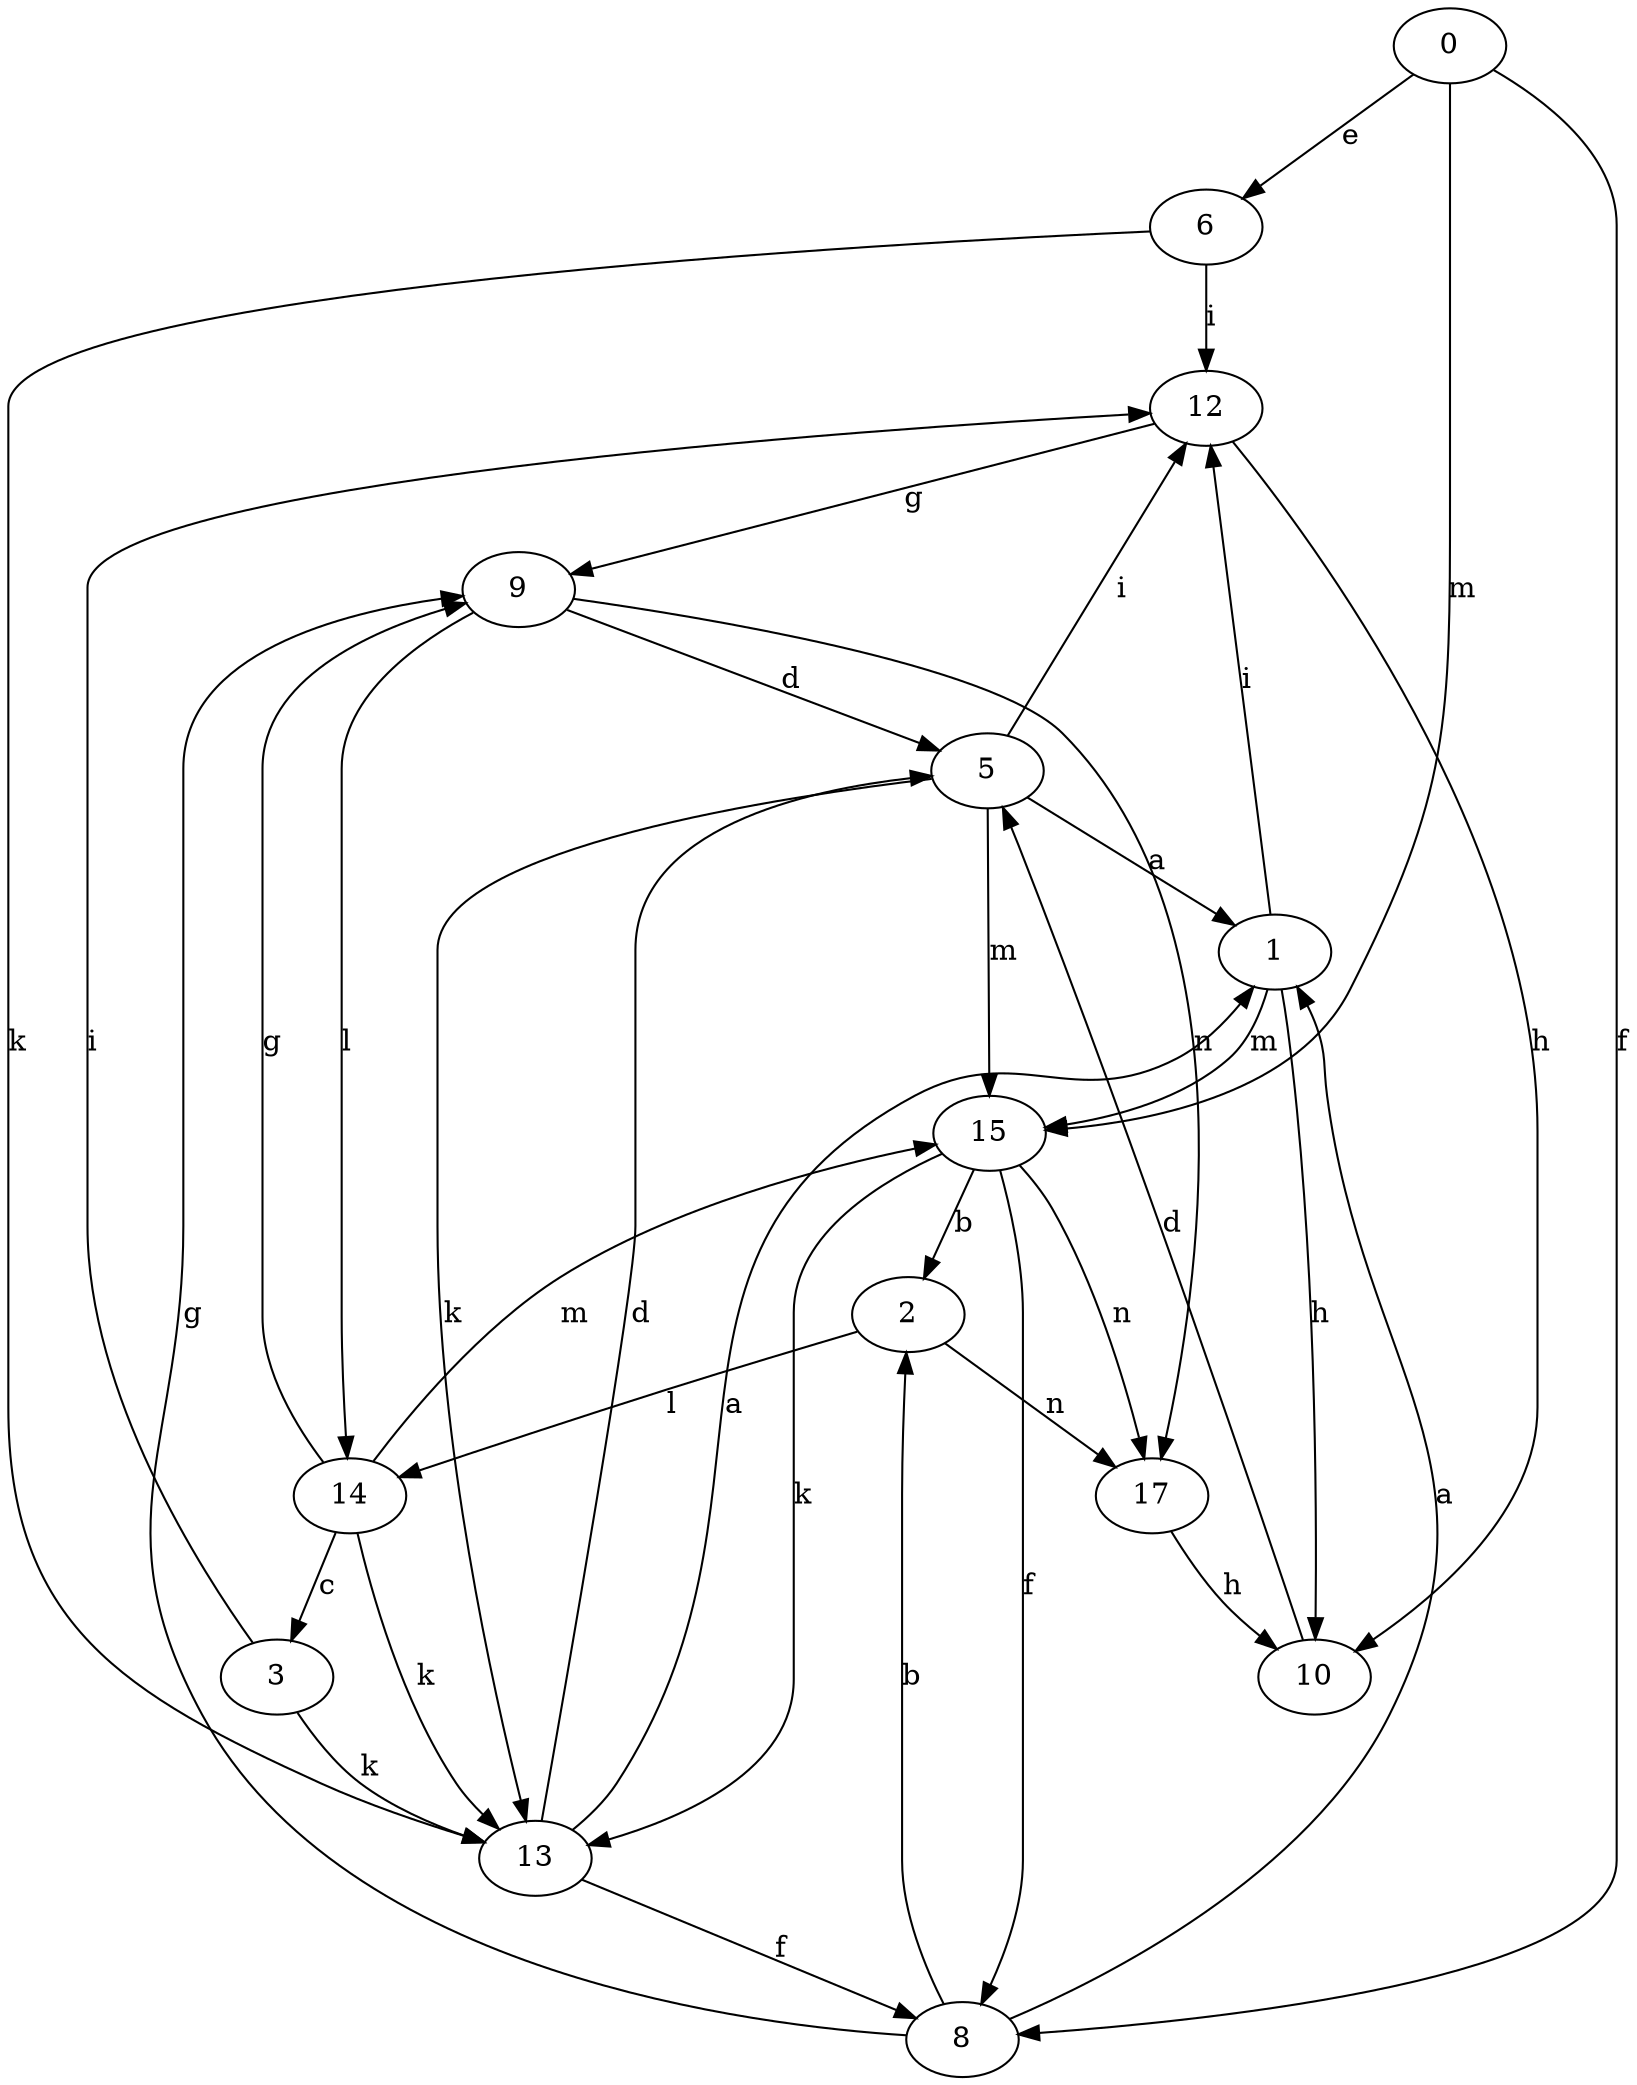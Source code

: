 strict digraph  {
0;
1;
2;
3;
5;
6;
8;
9;
10;
12;
13;
14;
15;
17;
0 -> 6  [label=e];
0 -> 8  [label=f];
0 -> 15  [label=m];
1 -> 10  [label=h];
1 -> 12  [label=i];
1 -> 15  [label=m];
2 -> 14  [label=l];
2 -> 17  [label=n];
3 -> 12  [label=i];
3 -> 13  [label=k];
5 -> 1  [label=a];
5 -> 12  [label=i];
5 -> 13  [label=k];
5 -> 15  [label=m];
6 -> 12  [label=i];
6 -> 13  [label=k];
8 -> 1  [label=a];
8 -> 2  [label=b];
8 -> 9  [label=g];
9 -> 5  [label=d];
9 -> 14  [label=l];
9 -> 17  [label=n];
10 -> 5  [label=d];
12 -> 9  [label=g];
12 -> 10  [label=h];
13 -> 1  [label=a];
13 -> 5  [label=d];
13 -> 8  [label=f];
14 -> 3  [label=c];
14 -> 9  [label=g];
14 -> 13  [label=k];
14 -> 15  [label=m];
15 -> 2  [label=b];
15 -> 8  [label=f];
15 -> 13  [label=k];
15 -> 17  [label=n];
17 -> 10  [label=h];
}
